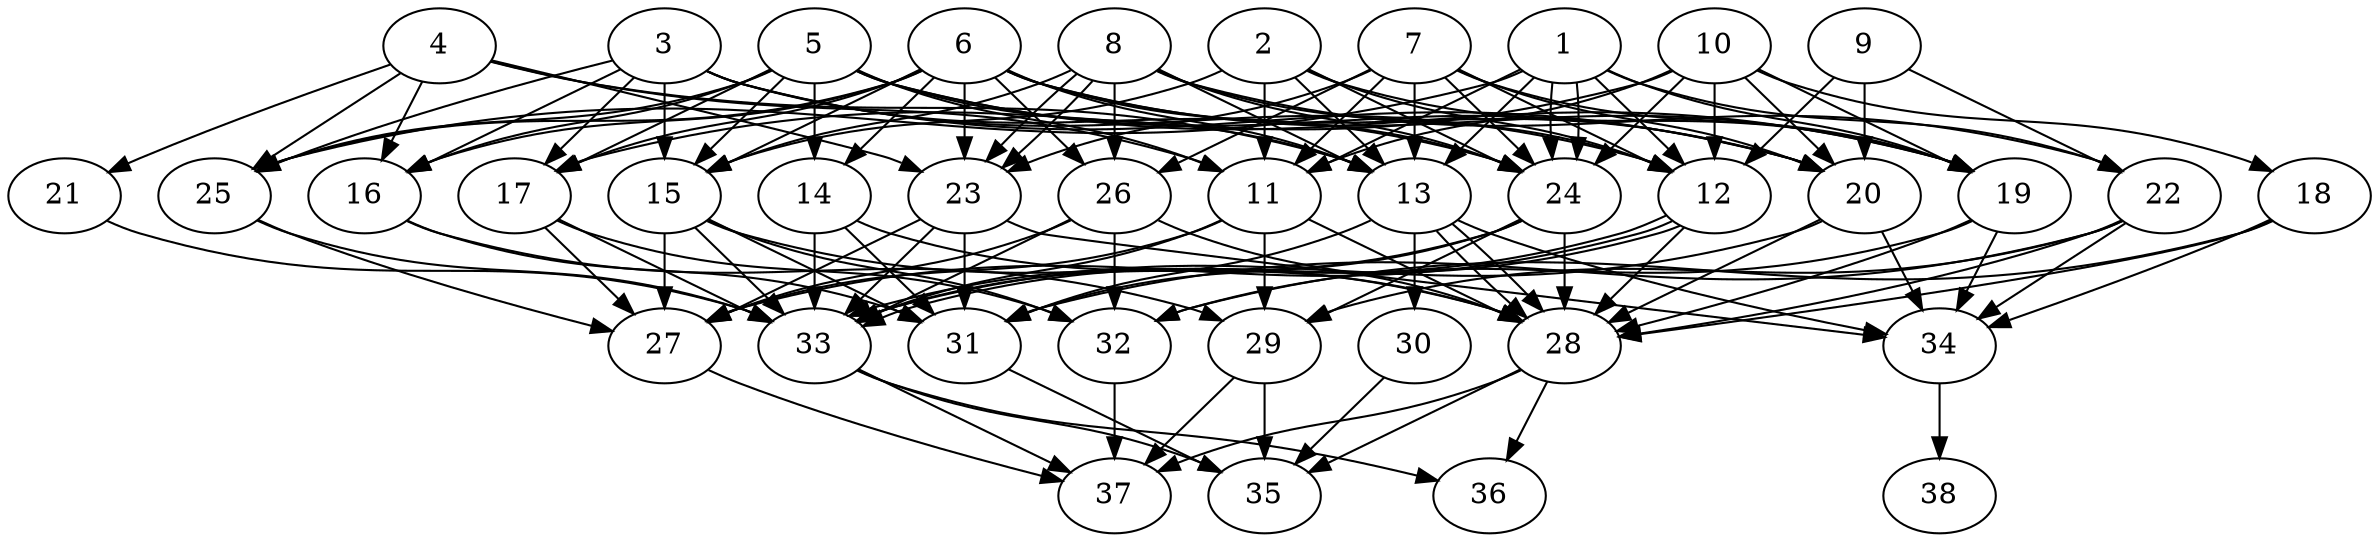 // DAG (tier=3-complex, mode=compute, n=38, ccr=0.489, fat=0.762, density=0.751, regular=0.230, jump=0.280, mindata=1048576, maxdata=16777216)
// DAG automatically generated by daggen at Sun Aug 24 16:33:34 2025
// /home/ermia/Project/Environments/daggen/bin/daggen --dot --ccr 0.489 --fat 0.762 --regular 0.230 --density 0.751 --jump 0.280 --mindata 1048576 --maxdata 16777216 -n 38 
digraph G {
  1 [size="51264508532212208", alpha="0.04", expect_size="25632254266106104"]
  1 -> 11 [size ="879952933158912"]
  1 -> 12 [size ="879952933158912"]
  1 -> 13 [size ="879952933158912"]
  1 -> 19 [size ="879952933158912"]
  1 -> 22 [size ="879952933158912"]
  1 -> 24 [size ="879952933158912"]
  1 -> 24 [size ="879952933158912"]
  1 -> 25 [size ="879952933158912"]
  2 [size="2965328987263336448", alpha="0.12", expect_size="1482664493631668224"]
  2 -> 11 [size ="16512211484672"]
  2 -> 12 [size ="16512211484672"]
  2 -> 13 [size ="16512211484672"]
  2 -> 15 [size ="16512211484672"]
  2 -> 19 [size ="16512211484672"]
  2 -> 24 [size ="16512211484672"]
  3 [size="1190434539081325824", alpha="0.03", expect_size="595217269540662912"]
  3 -> 12 [size ="555416186519552"]
  3 -> 15 [size ="555416186519552"]
  3 -> 16 [size ="555416186519552"]
  3 -> 17 [size ="555416186519552"]
  3 -> 20 [size ="555416186519552"]
  3 -> 24 [size ="555416186519552"]
  3 -> 25 [size ="555416186519552"]
  4 [size="1219967543740123136", alpha="0.14", expect_size="609983771870061568"]
  4 -> 11 [size ="1175962045644800"]
  4 -> 13 [size ="1175962045644800"]
  4 -> 16 [size ="1175962045644800"]
  4 -> 21 [size ="1175962045644800"]
  4 -> 23 [size ="1175962045644800"]
  4 -> 25 [size ="1175962045644800"]
  5 [size="4826241427175740416", alpha="0.03", expect_size="2413120713587870208"]
  5 -> 11 [size ="1974999908876288"]
  5 -> 13 [size ="1974999908876288"]
  5 -> 14 [size ="1974999908876288"]
  5 -> 15 [size ="1974999908876288"]
  5 -> 16 [size ="1974999908876288"]
  5 -> 17 [size ="1974999908876288"]
  5 -> 19 [size ="1974999908876288"]
  5 -> 20 [size ="1974999908876288"]
  5 -> 25 [size ="1974999908876288"]
  6 [size="1537367801866550272", alpha="0.12", expect_size="768683900933275136"]
  6 -> 13 [size ="867283282952192"]
  6 -> 14 [size ="867283282952192"]
  6 -> 15 [size ="867283282952192"]
  6 -> 16 [size ="867283282952192"]
  6 -> 17 [size ="867283282952192"]
  6 -> 19 [size ="867283282952192"]
  6 -> 20 [size ="867283282952192"]
  6 -> 23 [size ="867283282952192"]
  6 -> 24 [size ="867283282952192"]
  6 -> 25 [size ="867283282952192"]
  6 -> 26 [size ="867283282952192"]
  7 [size="481843099960589942784", alpha="0.15", expect_size="240921549980294971392"]
  7 -> 11 [size ="491692687884288"]
  7 -> 12 [size ="491692687884288"]
  7 -> 13 [size ="491692687884288"]
  7 -> 19 [size ="491692687884288"]
  7 -> 20 [size ="491692687884288"]
  7 -> 23 [size ="491692687884288"]
  7 -> 24 [size ="491692687884288"]
  7 -> 26 [size ="491692687884288"]
  8 [size="240686570164142464", alpha="0.16", expect_size="120343285082071232"]
  8 -> 12 [size ="125116457418752"]
  8 -> 13 [size ="125116457418752"]
  8 -> 15 [size ="125116457418752"]
  8 -> 22 [size ="125116457418752"]
  8 -> 23 [size ="125116457418752"]
  8 -> 23 [size ="125116457418752"]
  8 -> 24 [size ="125116457418752"]
  8 -> 26 [size ="125116457418752"]
  9 [size="301512941652944768", alpha="0.11", expect_size="150756470826472384"]
  9 -> 12 [size ="724438920200192"]
  9 -> 20 [size ="724438920200192"]
  9 -> 22 [size ="724438920200192"]
  10 [size="24821969030988256", alpha="0.02", expect_size="12410984515494128"]
  10 -> 11 [size ="962746858340352"]
  10 -> 12 [size ="962746858340352"]
  10 -> 17 [size ="962746858340352"]
  10 -> 18 [size ="962746858340352"]
  10 -> 19 [size ="962746858340352"]
  10 -> 20 [size ="962746858340352"]
  10 -> 24 [size ="962746858340352"]
  11 [size="22017913614920492", alpha="0.14", expect_size="11008956807460246"]
  11 -> 27 [size ="10749363617792"]
  11 -> 28 [size ="10749363617792"]
  11 -> 29 [size ="10749363617792"]
  11 -> 33 [size ="10749363617792"]
  12 [size="10999200165043306", alpha="0.19", expect_size="5499600082521653"]
  12 -> 27 [size ="13444891803648"]
  12 -> 28 [size ="13444891803648"]
  12 -> 33 [size ="13444891803648"]
  12 -> 33 [size ="13444891803648"]
  13 [size="103464480568529024", alpha="0.12", expect_size="51732240284264512"]
  13 -> 28 [size ="2195802374012928"]
  13 -> 28 [size ="2195802374012928"]
  13 -> 30 [size ="2195802374012928"]
  13 -> 31 [size ="2195802374012928"]
  13 -> 34 [size ="2195802374012928"]
  14 [size="106364907909485166592", alpha="0.13", expect_size="53182453954742583296"]
  14 -> 28 [size ="179592790802432"]
  14 -> 31 [size ="179592790802432"]
  14 -> 33 [size ="179592790802432"]
  15 [size="75467275721812512", alpha="0.01", expect_size="37733637860906256"]
  15 -> 27 [size ="1791056257482752"]
  15 -> 28 [size ="1791056257482752"]
  15 -> 31 [size ="1791056257482752"]
  15 -> 32 [size ="1791056257482752"]
  15 -> 33 [size ="1791056257482752"]
  16 [size="2652067459352862", alpha="0.16", expect_size="1326033729676431"]
  16 -> 29 [size ="198951777075200"]
  16 -> 31 [size ="198951777075200"]
  17 [size="149140878562687360", alpha="0.15", expect_size="74570439281343680"]
  17 -> 27 [size ="63577335529472"]
  17 -> 32 [size ="63577335529472"]
  17 -> 33 [size ="63577335529472"]
  18 [size="146090229243005056", alpha="0.03", expect_size="73045114621502528"]
  18 -> 28 [size ="94760408711168"]
  18 -> 32 [size ="94760408711168"]
  18 -> 34 [size ="94760408711168"]
  19 [size="2370903125394352", alpha="0.05", expect_size="1185451562697176"]
  19 -> 28 [size ="206040452825088"]
  19 -> 32 [size ="206040452825088"]
  19 -> 34 [size ="206040452825088"]
  20 [size="5493308035638218", alpha="0.05", expect_size="2746654017819109"]
  20 -> 28 [size ="237060854120448"]
  20 -> 33 [size ="237060854120448"]
  20 -> 34 [size ="237060854120448"]
  21 [size="4328324359086145536000", alpha="0.04", expect_size="2164162179543072768000"]
  21 -> 33 [size ="2124727241932800"]
  22 [size="973020730338408660992", alpha="0.09", expect_size="486510365169204330496"]
  22 -> 28 [size ="785545567404032"]
  22 -> 29 [size ="785545567404032"]
  22 -> 31 [size ="785545567404032"]
  22 -> 34 [size ="785545567404032"]
  23 [size="1139355383696249472", alpha="0.18", expect_size="569677691848124736"]
  23 -> 27 [size ="1057911681843200"]
  23 -> 31 [size ="1057911681843200"]
  23 -> 33 [size ="1057911681843200"]
  23 -> 34 [size ="1057911681843200"]
  24 [size="307015740051242876928", alpha="0.09", expect_size="153507870025621438464"]
  24 -> 28 [size ="364080216932352"]
  24 -> 29 [size ="364080216932352"]
  24 -> 31 [size ="364080216932352"]
  24 -> 33 [size ="364080216932352"]
  25 [size="79210936569918652416", alpha="0.07", expect_size="39605468284959326208"]
  25 -> 27 [size ="147552561266688"]
  25 -> 33 [size ="147552561266688"]
  26 [size="8278310818754179", alpha="0.16", expect_size="4139155409377089"]
  26 -> 27 [size ="744532924694528"]
  26 -> 28 [size ="744532924694528"]
  26 -> 32 [size ="744532924694528"]
  26 -> 33 [size ="744532924694528"]
  27 [size="86507043353560416", alpha="0.08", expect_size="43253521676780208"]
  27 -> 37 [size ="67706812366848"]
  28 [size="25543888567018752", alpha="0.13", expect_size="12771944283509376"]
  28 -> 35 [size ="1043079792427008"]
  28 -> 36 [size ="1043079792427008"]
  28 -> 37 [size ="1043079792427008"]
  29 [size="1134777942317511737344", alpha="0.03", expect_size="567388971158755868672"]
  29 -> 35 [size ="870356634042368"]
  29 -> 37 [size ="870356634042368"]
  30 [size="37681915405787992", alpha="0.05", expect_size="18840957702893996"]
  30 -> 35 [size ="794990267596800"]
  31 [size="31974795065397428", alpha="0.07", expect_size="15987397532698714"]
  31 -> 35 [size ="2129536128909312"]
  32 [size="1614419259653772544", alpha="0.14", expect_size="807209629826886272"]
  32 -> 37 [size ="628818142298112"]
  33 [size="17731440782217676", alpha="0.09", expect_size="8865720391108838"]
  33 -> 35 [size ="1872367504588800"]
  33 -> 36 [size ="1872367504588800"]
  33 -> 37 [size ="1872367504588800"]
  34 [size="12759885878323576832", alpha="0.04", expect_size="6379942939161788416"]
  34 -> 38 [size ="43683877486592"]
  35 [size="2690383191090789376", alpha="0.13", expect_size="1345191595545394688"]
  36 [size="1001919112664761600", alpha="0.04", expect_size="500959556332380800"]
  37 [size="2313577110686509563904", alpha="0.07", expect_size="1156788555343254781952"]
  38 [size="2473502783602249695232", alpha="0.15", expect_size="1236751391801124847616"]
}